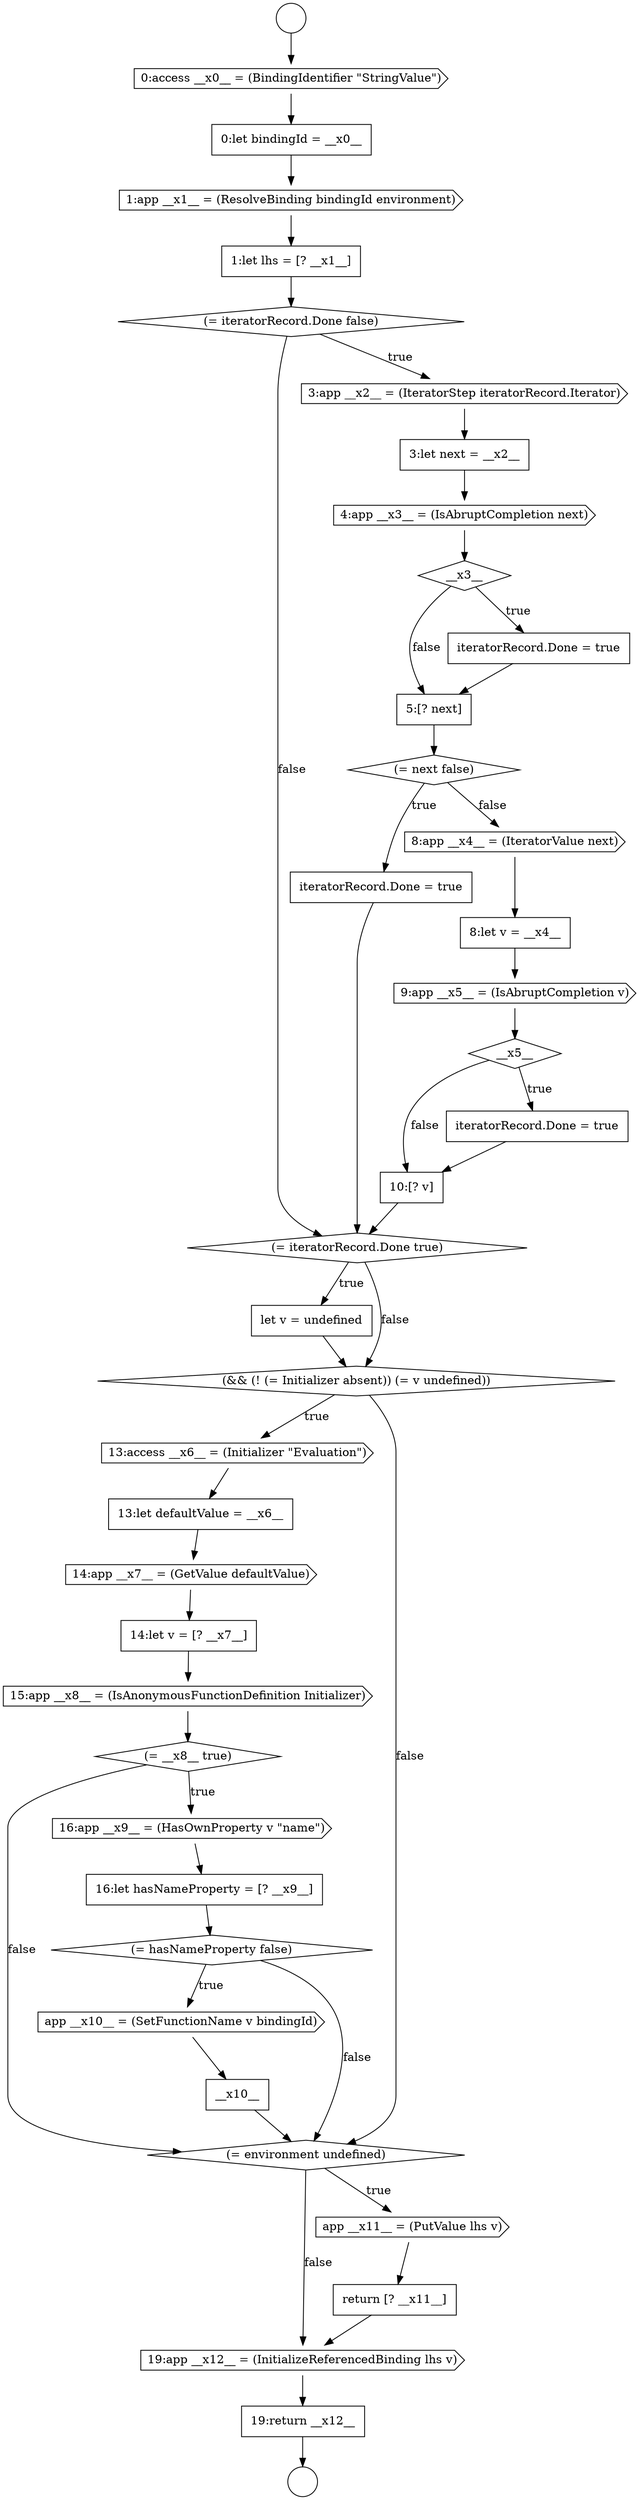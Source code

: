 digraph {
  node0 [shape=circle label=" " color="black" fillcolor="white" style=filled]
  node5 [shape=none, margin=0, label=<<font color="black">
    <table border="0" cellborder="1" cellspacing="0" cellpadding="10">
      <tr><td align="left">1:let lhs = [? __x1__]</td></tr>
    </table>
  </font>> color="black" fillcolor="white" style=filled]
  node10 [shape=diamond, label=<<font color="black">__x3__</font>> color="black" fillcolor="white" style=filled]
  node14 [shape=none, margin=0, label=<<font color="black">
    <table border="0" cellborder="1" cellspacing="0" cellpadding="10">
      <tr><td align="left">iteratorRecord.Done = true</td></tr>
    </table>
  </font>> color="black" fillcolor="white" style=filled]
  node1 [shape=circle label=" " color="black" fillcolor="white" style=filled]
  node6 [shape=diamond, label=<<font color="black">(= iteratorRecord.Done false)</font>> color="black" fillcolor="white" style=filled]
  node9 [shape=cds, label=<<font color="black">4:app __x3__ = (IsAbruptCompletion next)</font>> color="black" fillcolor="white" style=filled]
  node13 [shape=diamond, label=<<font color="black">(= next false)</font>> color="black" fillcolor="white" style=filled]
  node2 [shape=cds, label=<<font color="black">0:access __x0__ = (BindingIdentifier &quot;StringValue&quot;)</font>> color="black" fillcolor="white" style=filled]
  node12 [shape=none, margin=0, label=<<font color="black">
    <table border="0" cellborder="1" cellspacing="0" cellpadding="10">
      <tr><td align="left">5:[? next]</td></tr>
    </table>
  </font>> color="black" fillcolor="white" style=filled]
  node18 [shape=diamond, label=<<font color="black">__x5__</font>> color="black" fillcolor="white" style=filled]
  node11 [shape=none, margin=0, label=<<font color="black">
    <table border="0" cellborder="1" cellspacing="0" cellpadding="10">
      <tr><td align="left">iteratorRecord.Done = true</td></tr>
    </table>
  </font>> color="black" fillcolor="white" style=filled]
  node8 [shape=none, margin=0, label=<<font color="black">
    <table border="0" cellborder="1" cellspacing="0" cellpadding="10">
      <tr><td align="left">3:let next = __x2__</td></tr>
    </table>
  </font>> color="black" fillcolor="white" style=filled]
  node4 [shape=cds, label=<<font color="black">1:app __x1__ = (ResolveBinding bindingId environment)</font>> color="black" fillcolor="white" style=filled]
  node15 [shape=cds, label=<<font color="black">8:app __x4__ = (IteratorValue next)</font>> color="black" fillcolor="white" style=filled]
  node24 [shape=cds, label=<<font color="black">13:access __x6__ = (Initializer &quot;Evaluation&quot;)</font>> color="black" fillcolor="white" style=filled]
  node37 [shape=none, margin=0, label=<<font color="black">
    <table border="0" cellborder="1" cellspacing="0" cellpadding="10">
      <tr><td align="left">return [? __x11__]</td></tr>
    </table>
  </font>> color="black" fillcolor="white" style=filled]
  node25 [shape=none, margin=0, label=<<font color="black">
    <table border="0" cellborder="1" cellspacing="0" cellpadding="10">
      <tr><td align="left">13:let defaultValue = __x6__</td></tr>
    </table>
  </font>> color="black" fillcolor="white" style=filled]
  node20 [shape=none, margin=0, label=<<font color="black">
    <table border="0" cellborder="1" cellspacing="0" cellpadding="10">
      <tr><td align="left">10:[? v]</td></tr>
    </table>
  </font>> color="black" fillcolor="white" style=filled]
  node29 [shape=diamond, label=<<font color="black">(= __x8__ true)</font>> color="black" fillcolor="white" style=filled]
  node21 [shape=diamond, label=<<font color="black">(= iteratorRecord.Done true)</font>> color="black" fillcolor="white" style=filled]
  node33 [shape=cds, label=<<font color="black">app __x10__ = (SetFunctionName v bindingId)</font>> color="black" fillcolor="white" style=filled]
  node28 [shape=cds, label=<<font color="black">15:app __x8__ = (IsAnonymousFunctionDefinition Initializer)</font>> color="black" fillcolor="white" style=filled]
  node38 [shape=cds, label=<<font color="black">19:app __x12__ = (InitializeReferencedBinding lhs v)</font>> color="black" fillcolor="white" style=filled]
  node17 [shape=cds, label=<<font color="black">9:app __x5__ = (IsAbruptCompletion v)</font>> color="black" fillcolor="white" style=filled]
  node32 [shape=diamond, label=<<font color="black">(= hasNameProperty false)</font>> color="black" fillcolor="white" style=filled]
  node34 [shape=none, margin=0, label=<<font color="black">
    <table border="0" cellborder="1" cellspacing="0" cellpadding="10">
      <tr><td align="left">__x10__</td></tr>
    </table>
  </font>> color="black" fillcolor="white" style=filled]
  node22 [shape=none, margin=0, label=<<font color="black">
    <table border="0" cellborder="1" cellspacing="0" cellpadding="10">
      <tr><td align="left">let v = undefined</td></tr>
    </table>
  </font>> color="black" fillcolor="white" style=filled]
  node27 [shape=none, margin=0, label=<<font color="black">
    <table border="0" cellborder="1" cellspacing="0" cellpadding="10">
      <tr><td align="left">14:let v = [? __x7__]</td></tr>
    </table>
  </font>> color="black" fillcolor="white" style=filled]
  node7 [shape=cds, label=<<font color="black">3:app __x2__ = (IteratorStep iteratorRecord.Iterator)</font>> color="black" fillcolor="white" style=filled]
  node39 [shape=none, margin=0, label=<<font color="black">
    <table border="0" cellborder="1" cellspacing="0" cellpadding="10">
      <tr><td align="left">19:return __x12__</td></tr>
    </table>
  </font>> color="black" fillcolor="white" style=filled]
  node3 [shape=none, margin=0, label=<<font color="black">
    <table border="0" cellborder="1" cellspacing="0" cellpadding="10">
      <tr><td align="left">0:let bindingId = __x0__</td></tr>
    </table>
  </font>> color="black" fillcolor="white" style=filled]
  node35 [shape=diamond, label=<<font color="black">(= environment undefined)</font>> color="black" fillcolor="white" style=filled]
  node16 [shape=none, margin=0, label=<<font color="black">
    <table border="0" cellborder="1" cellspacing="0" cellpadding="10">
      <tr><td align="left">8:let v = __x4__</td></tr>
    </table>
  </font>> color="black" fillcolor="white" style=filled]
  node31 [shape=none, margin=0, label=<<font color="black">
    <table border="0" cellborder="1" cellspacing="0" cellpadding="10">
      <tr><td align="left">16:let hasNameProperty = [? __x9__]</td></tr>
    </table>
  </font>> color="black" fillcolor="white" style=filled]
  node26 [shape=cds, label=<<font color="black">14:app __x7__ = (GetValue defaultValue)</font>> color="black" fillcolor="white" style=filled]
  node23 [shape=diamond, label=<<font color="black">(&amp;&amp; (! (= Initializer absent)) (= v undefined))</font>> color="black" fillcolor="white" style=filled]
  node36 [shape=cds, label=<<font color="black">app __x11__ = (PutValue lhs v)</font>> color="black" fillcolor="white" style=filled]
  node30 [shape=cds, label=<<font color="black">16:app __x9__ = (HasOwnProperty v &quot;name&quot;)</font>> color="black" fillcolor="white" style=filled]
  node19 [shape=none, margin=0, label=<<font color="black">
    <table border="0" cellborder="1" cellspacing="0" cellpadding="10">
      <tr><td align="left">iteratorRecord.Done = true</td></tr>
    </table>
  </font>> color="black" fillcolor="white" style=filled]
  node11 -> node12 [ color="black"]
  node19 -> node20 [ color="black"]
  node12 -> node13 [ color="black"]
  node0 -> node2 [ color="black"]
  node31 -> node32 [ color="black"]
  node30 -> node31 [ color="black"]
  node26 -> node27 [ color="black"]
  node6 -> node7 [label=<<font color="black">true</font>> color="black"]
  node6 -> node21 [label=<<font color="black">false</font>> color="black"]
  node25 -> node26 [ color="black"]
  node8 -> node9 [ color="black"]
  node17 -> node18 [ color="black"]
  node33 -> node34 [ color="black"]
  node5 -> node6 [ color="black"]
  node3 -> node4 [ color="black"]
  node28 -> node29 [ color="black"]
  node23 -> node24 [label=<<font color="black">true</font>> color="black"]
  node23 -> node35 [label=<<font color="black">false</font>> color="black"]
  node7 -> node8 [ color="black"]
  node34 -> node35 [ color="black"]
  node10 -> node11 [label=<<font color="black">true</font>> color="black"]
  node10 -> node12 [label=<<font color="black">false</font>> color="black"]
  node13 -> node14 [label=<<font color="black">true</font>> color="black"]
  node13 -> node15 [label=<<font color="black">false</font>> color="black"]
  node2 -> node3 [ color="black"]
  node15 -> node16 [ color="black"]
  node36 -> node37 [ color="black"]
  node22 -> node23 [ color="black"]
  node39 -> node1 [ color="black"]
  node21 -> node22 [label=<<font color="black">true</font>> color="black"]
  node21 -> node23 [label=<<font color="black">false</font>> color="black"]
  node9 -> node10 [ color="black"]
  node27 -> node28 [ color="black"]
  node37 -> node38 [ color="black"]
  node29 -> node30 [label=<<font color="black">true</font>> color="black"]
  node29 -> node35 [label=<<font color="black">false</font>> color="black"]
  node14 -> node21 [ color="black"]
  node4 -> node5 [ color="black"]
  node20 -> node21 [ color="black"]
  node24 -> node25 [ color="black"]
  node16 -> node17 [ color="black"]
  node18 -> node19 [label=<<font color="black">true</font>> color="black"]
  node18 -> node20 [label=<<font color="black">false</font>> color="black"]
  node38 -> node39 [ color="black"]
  node35 -> node36 [label=<<font color="black">true</font>> color="black"]
  node35 -> node38 [label=<<font color="black">false</font>> color="black"]
  node32 -> node33 [label=<<font color="black">true</font>> color="black"]
  node32 -> node35 [label=<<font color="black">false</font>> color="black"]
}
